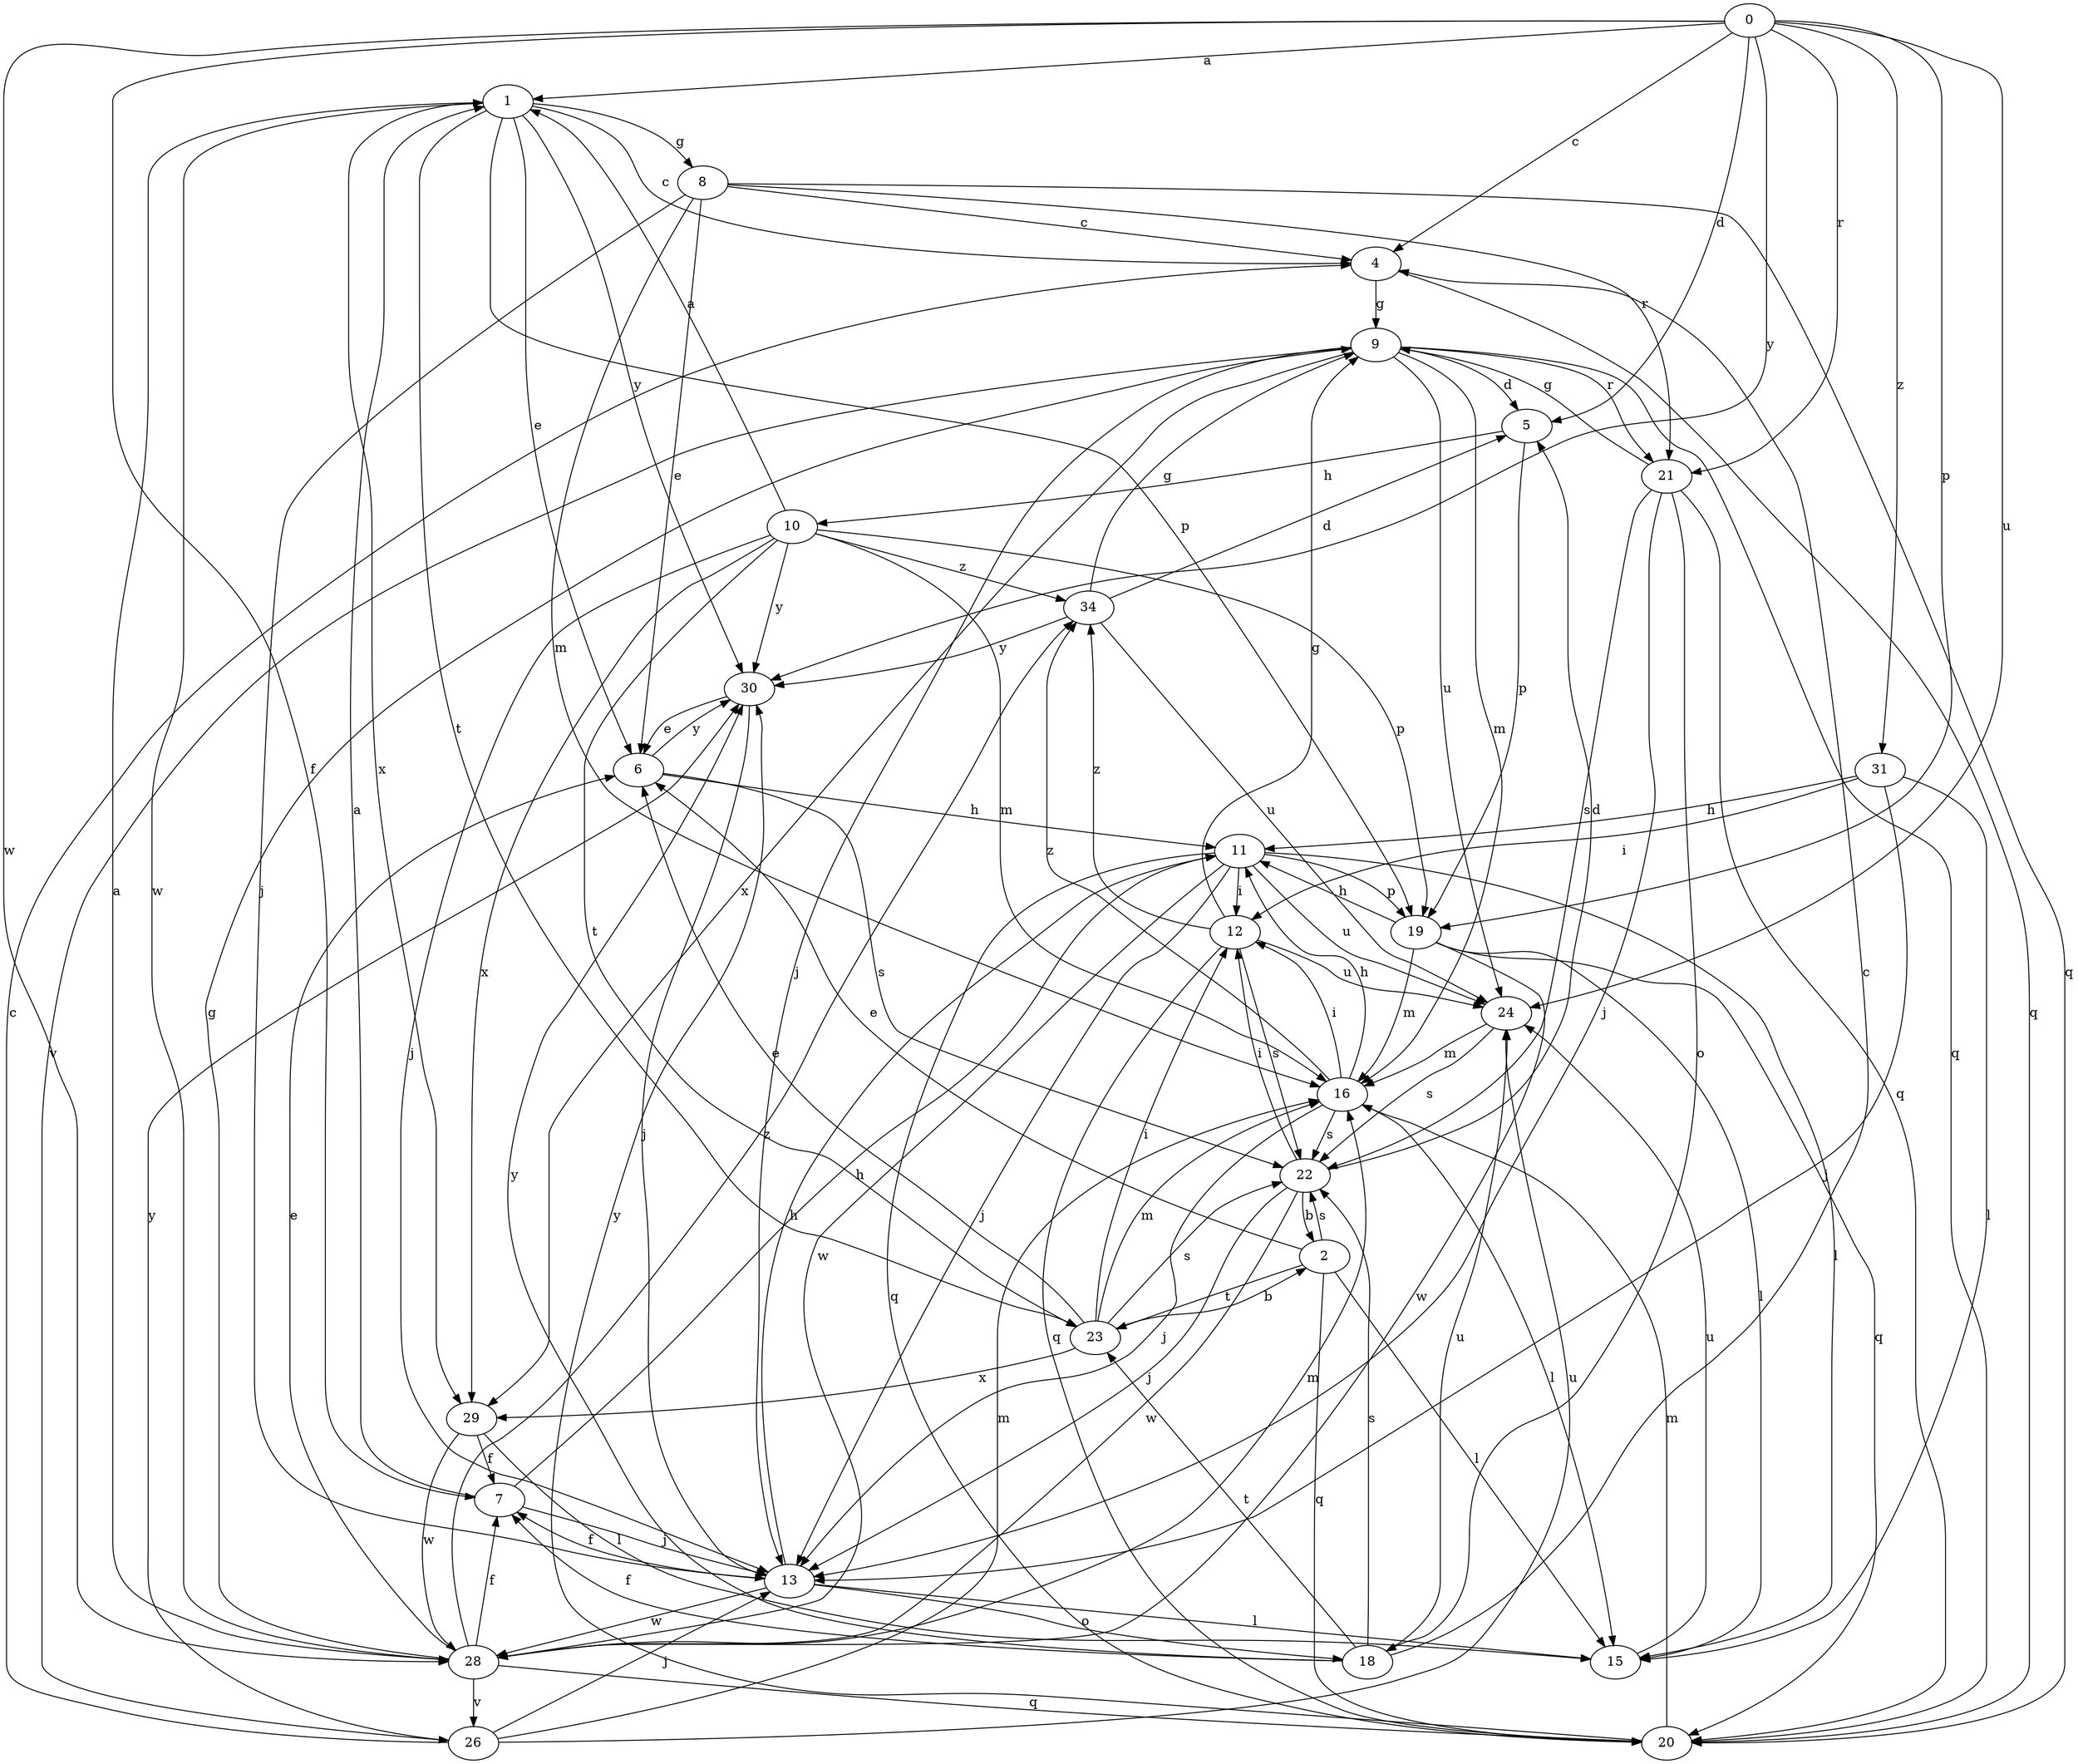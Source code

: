 strict digraph  {
0;
1;
2;
4;
5;
6;
7;
8;
9;
10;
11;
12;
13;
15;
16;
18;
19;
20;
21;
22;
23;
24;
26;
28;
29;
30;
31;
34;
0 -> 1  [label=a];
0 -> 4  [label=c];
0 -> 5  [label=d];
0 -> 7  [label=f];
0 -> 19  [label=p];
0 -> 21  [label=r];
0 -> 24  [label=u];
0 -> 28  [label=w];
0 -> 30  [label=y];
0 -> 31  [label=z];
1 -> 4  [label=c];
1 -> 6  [label=e];
1 -> 8  [label=g];
1 -> 19  [label=p];
1 -> 23  [label=t];
1 -> 28  [label=w];
1 -> 29  [label=x];
1 -> 30  [label=y];
2 -> 6  [label=e];
2 -> 15  [label=l];
2 -> 20  [label=q];
2 -> 22  [label=s];
2 -> 23  [label=t];
4 -> 9  [label=g];
4 -> 20  [label=q];
5 -> 10  [label=h];
5 -> 19  [label=p];
6 -> 11  [label=h];
6 -> 22  [label=s];
6 -> 30  [label=y];
7 -> 1  [label=a];
7 -> 11  [label=h];
7 -> 13  [label=j];
8 -> 4  [label=c];
8 -> 6  [label=e];
8 -> 13  [label=j];
8 -> 16  [label=m];
8 -> 20  [label=q];
8 -> 21  [label=r];
9 -> 5  [label=d];
9 -> 13  [label=j];
9 -> 16  [label=m];
9 -> 20  [label=q];
9 -> 21  [label=r];
9 -> 24  [label=u];
9 -> 26  [label=v];
9 -> 29  [label=x];
10 -> 1  [label=a];
10 -> 13  [label=j];
10 -> 16  [label=m];
10 -> 19  [label=p];
10 -> 23  [label=t];
10 -> 29  [label=x];
10 -> 30  [label=y];
10 -> 34  [label=z];
11 -> 12  [label=i];
11 -> 13  [label=j];
11 -> 15  [label=l];
11 -> 19  [label=p];
11 -> 20  [label=q];
11 -> 24  [label=u];
11 -> 28  [label=w];
12 -> 9  [label=g];
12 -> 20  [label=q];
12 -> 22  [label=s];
12 -> 24  [label=u];
12 -> 34  [label=z];
13 -> 7  [label=f];
13 -> 11  [label=h];
13 -> 15  [label=l];
13 -> 18  [label=o];
13 -> 28  [label=w];
15 -> 24  [label=u];
16 -> 11  [label=h];
16 -> 12  [label=i];
16 -> 13  [label=j];
16 -> 15  [label=l];
16 -> 22  [label=s];
16 -> 34  [label=z];
18 -> 4  [label=c];
18 -> 7  [label=f];
18 -> 22  [label=s];
18 -> 23  [label=t];
18 -> 24  [label=u];
18 -> 30  [label=y];
19 -> 11  [label=h];
19 -> 15  [label=l];
19 -> 16  [label=m];
19 -> 20  [label=q];
19 -> 28  [label=w];
20 -> 16  [label=m];
20 -> 30  [label=y];
21 -> 9  [label=g];
21 -> 13  [label=j];
21 -> 18  [label=o];
21 -> 20  [label=q];
21 -> 22  [label=s];
22 -> 2  [label=b];
22 -> 5  [label=d];
22 -> 12  [label=i];
22 -> 13  [label=j];
22 -> 28  [label=w];
23 -> 2  [label=b];
23 -> 6  [label=e];
23 -> 12  [label=i];
23 -> 16  [label=m];
23 -> 22  [label=s];
23 -> 29  [label=x];
24 -> 16  [label=m];
24 -> 22  [label=s];
26 -> 4  [label=c];
26 -> 13  [label=j];
26 -> 16  [label=m];
26 -> 24  [label=u];
26 -> 30  [label=y];
28 -> 1  [label=a];
28 -> 6  [label=e];
28 -> 7  [label=f];
28 -> 9  [label=g];
28 -> 16  [label=m];
28 -> 20  [label=q];
28 -> 26  [label=v];
28 -> 34  [label=z];
29 -> 7  [label=f];
29 -> 15  [label=l];
29 -> 28  [label=w];
30 -> 6  [label=e];
30 -> 13  [label=j];
31 -> 11  [label=h];
31 -> 12  [label=i];
31 -> 13  [label=j];
31 -> 15  [label=l];
34 -> 5  [label=d];
34 -> 9  [label=g];
34 -> 24  [label=u];
34 -> 30  [label=y];
}

